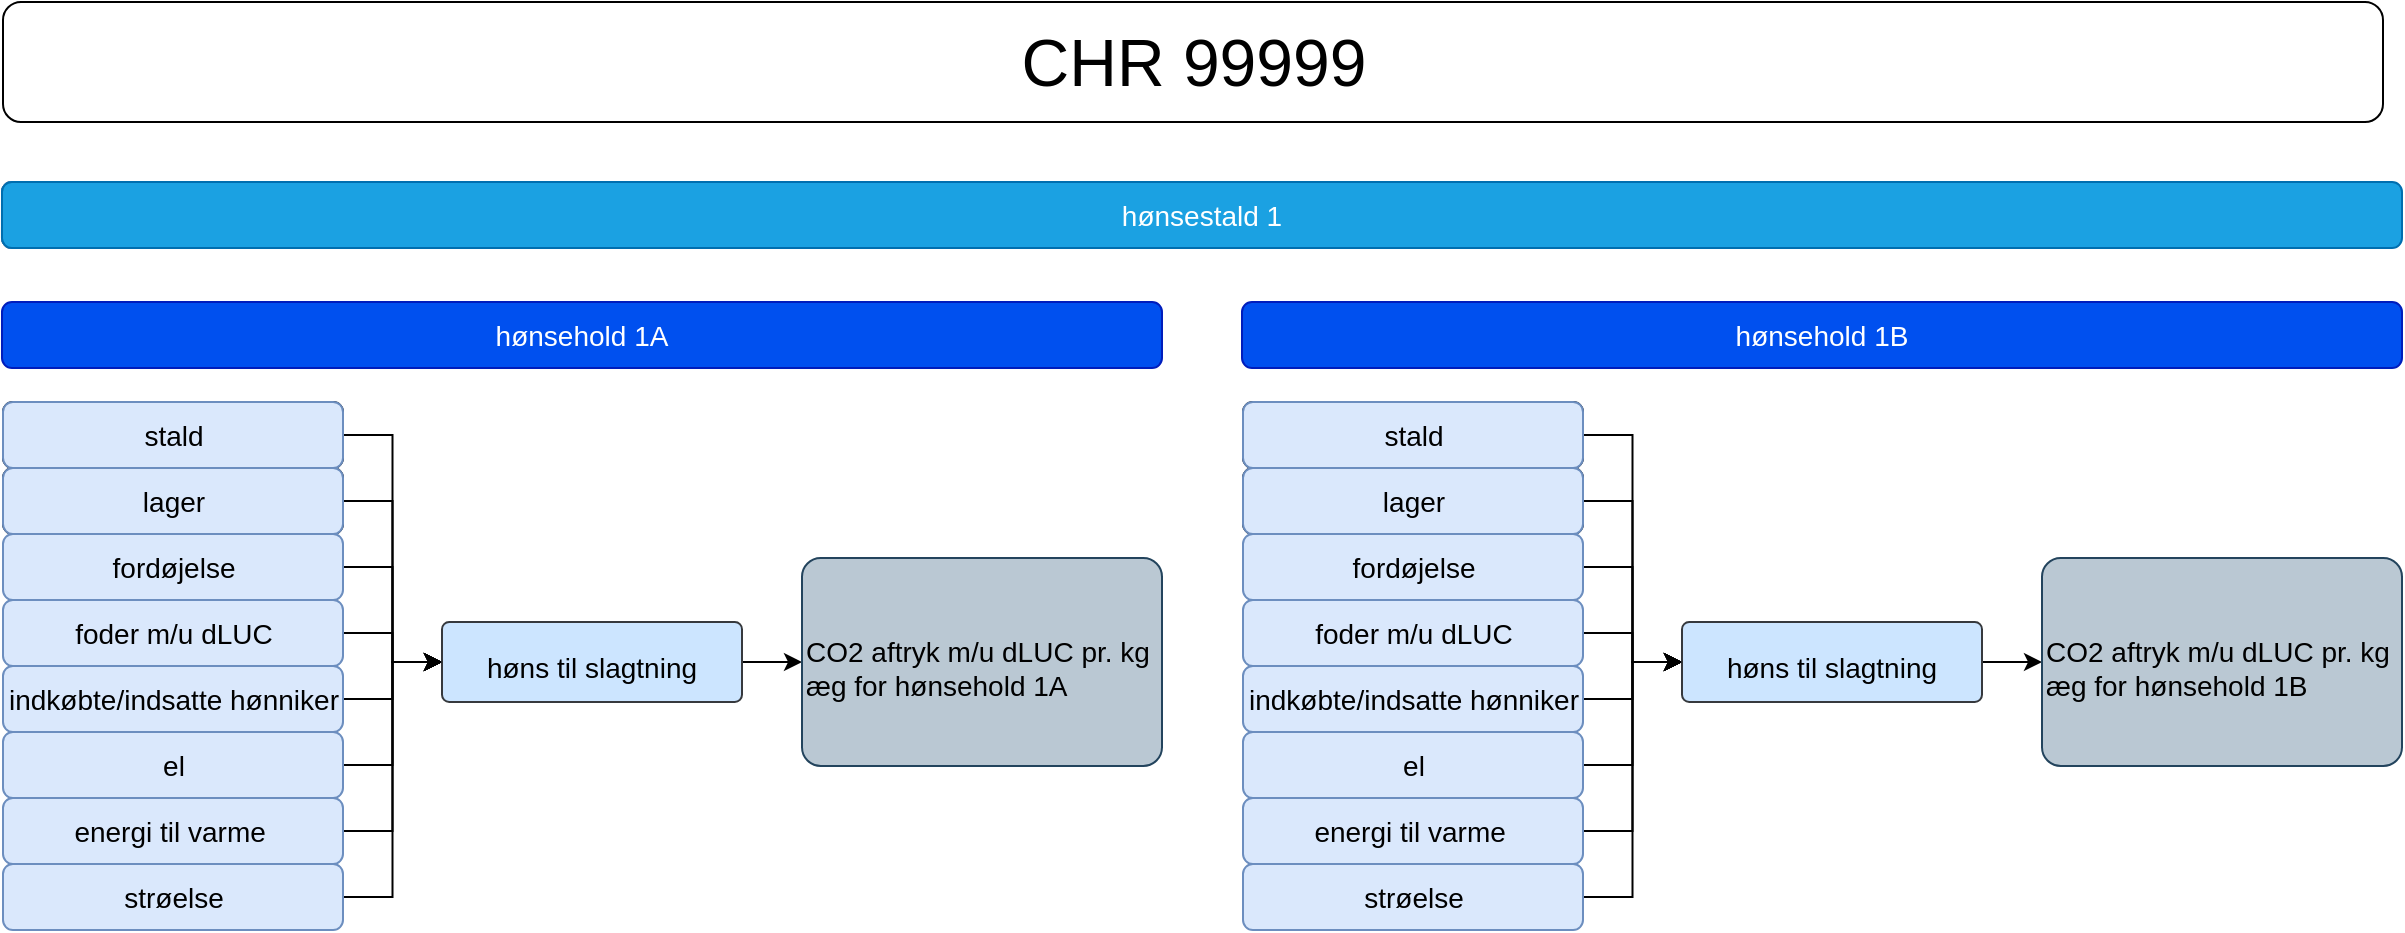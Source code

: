 <mxfile version="24.5.4" type="github">
  <diagram name="Page-1" id="XDCtbtASlXS_YT51vHEX">
    <mxGraphModel dx="2066" dy="3497" grid="1" gridSize="10" guides="1" tooltips="1" connect="1" arrows="1" fold="1" page="1" pageScale="1" pageWidth="827" pageHeight="1169" math="0" shadow="0">
      <root>
        <mxCell id="0" />
        <mxCell id="1" parent="0" />
        <mxCell id="gKxkxAgpOthJmsAPkl-F-1" value="&lt;font style=&quot;font-size: 33px;&quot;&gt;CHR 99999&lt;/font&gt;" style="rounded=1;whiteSpace=wrap;html=1;align=center;" vertex="1" parent="1">
          <mxGeometry x="90.5" y="-2170" width="1190" height="60" as="geometry" />
        </mxCell>
        <mxCell id="gKxkxAgpOthJmsAPkl-F-2" value="&lt;font style=&quot;font-size: 14px;&quot;&gt;slagtekylling stald 1&lt;/font&gt;" style="rounded=1;whiteSpace=wrap;html=1;fontSize=33;align=center;" vertex="1" parent="1">
          <mxGeometry x="90" y="-2080" width="170" height="33" as="geometry" />
        </mxCell>
        <mxCell id="gKxkxAgpOthJmsAPkl-F-3" value="&lt;font style=&quot;font-size: 14px;&quot;&gt;slagtekylling stald 1&lt;/font&gt;" style="rounded=1;whiteSpace=wrap;html=1;fontSize=33;fillColor=#dae8fc;strokeColor=#6c8ebf;align=center;" vertex="1" parent="1">
          <mxGeometry x="90" y="-2080" width="170" height="33" as="geometry" />
        </mxCell>
        <mxCell id="gKxkxAgpOthJmsAPkl-F-4" value="&lt;font style=&quot;font-size: 14px;&quot;&gt;slagtekylling stald 1&lt;/font&gt;" style="rounded=1;whiteSpace=wrap;html=1;fontSize=33;fillColor=#dae8fc;strokeColor=#6c8ebf;align=center;" vertex="1" parent="1">
          <mxGeometry x="90" y="-2080" width="170" height="33" as="geometry" />
        </mxCell>
        <mxCell id="gKxkxAgpOthJmsAPkl-F-5" value="&lt;font style=&quot;font-size: 14px;&quot;&gt;hønsestald 1&lt;/font&gt;" style="rounded=1;whiteSpace=wrap;html=1;fontSize=33;fillColor=#1ba1e2;strokeColor=#006EAF;fontColor=#ffffff;align=center;verticalAlign=bottom;" vertex="1" parent="1">
          <mxGeometry x="90" y="-2080" width="1200" height="33" as="geometry" />
        </mxCell>
        <mxCell id="gKxkxAgpOthJmsAPkl-F-6" style="edgeStyle=orthogonalEdgeStyle;rounded=0;orthogonalLoop=1;jettySize=auto;html=1;exitX=1;exitY=0.5;exitDx=0;exitDy=0;entryX=0;entryY=0.5;entryDx=0;entryDy=0;" edge="1" parent="1" source="gKxkxAgpOthJmsAPkl-F-7" target="gKxkxAgpOthJmsAPkl-F-23">
          <mxGeometry relative="1" as="geometry" />
        </mxCell>
        <mxCell id="gKxkxAgpOthJmsAPkl-F-7" value="&lt;font style=&quot;font-size: 14px;&quot;&gt;el&lt;/font&gt;" style="rounded=1;whiteSpace=wrap;html=1;fontSize=33;fillColor=#dae8fc;strokeColor=#6c8ebf;align=center;verticalAlign=bottom;" vertex="1" parent="1">
          <mxGeometry x="90.5" y="-1805" width="170" height="33" as="geometry" />
        </mxCell>
        <mxCell id="gKxkxAgpOthJmsAPkl-F-8" style="edgeStyle=orthogonalEdgeStyle;rounded=0;orthogonalLoop=1;jettySize=auto;html=1;exitX=1;exitY=0.5;exitDx=0;exitDy=0;entryX=0;entryY=0.5;entryDx=0;entryDy=0;" edge="1" parent="1" source="gKxkxAgpOthJmsAPkl-F-9" target="gKxkxAgpOthJmsAPkl-F-23">
          <mxGeometry relative="1" as="geometry" />
        </mxCell>
        <mxCell id="gKxkxAgpOthJmsAPkl-F-9" value="&lt;font style=&quot;font-size: 14px;&quot;&gt;energi til varme&amp;nbsp;&lt;/font&gt;" style="rounded=1;whiteSpace=wrap;html=1;fontSize=33;fillColor=#dae8fc;strokeColor=#6c8ebf;align=center;verticalAlign=bottom;" vertex="1" parent="1">
          <mxGeometry x="90.5" y="-1772" width="170" height="33" as="geometry" />
        </mxCell>
        <mxCell id="gKxkxAgpOthJmsAPkl-F-10" value="&lt;font style=&quot;font-size: 14px;&quot;&gt;stald&amp;nbsp;&lt;/font&gt;" style="rounded=1;whiteSpace=wrap;html=1;fontSize=33;align=center;" vertex="1" parent="1">
          <mxGeometry x="90.5" y="-1970" width="170" height="33" as="geometry" />
        </mxCell>
        <mxCell id="gKxkxAgpOthJmsAPkl-F-11" value="&lt;font style=&quot;font-size: 14px;&quot;&gt;lager&lt;/font&gt;&lt;span style=&quot;color: rgba(0, 0, 0, 0); font-family: monospace; font-size: 0px;&quot;&gt;%3CmxGraphModel%3E%3Croot%3E%3CmxCell%20id%3D%220%22%2F%3E%3CmxCell%20id%3D%221%22%20parent%3D%220%22%2F%3E%3CmxCell%20id%3D%222%22%20value%3D%22%26lt%3Bfont%20style%3D%26quot%3Bfont-size%3A%2014px%3B%26quot%3B%26gt%3Bslagtekylling%20stald%201%26lt%3B%2Ffont%26gt%3B%22%20style%3D%22rounded%3D1%3BwhiteSpace%3Dwrap%3Bhtml%3D1%3BfontSize%3D33%3B%22%20vertex%3D%221%22%20parent%3D%221%22%3E%3CmxGeometry%20x%3D%2270%22%20y%3D%22-1730%22%20width%3D%22170%22%20height%3D%2233%22%20as%3D%22geometry%22%2F%3E%3C%2FmxCell%3E%3C%2Froot%3E%3C%2FmxGraphModel%3E&lt;/span&gt;" style="rounded=1;whiteSpace=wrap;html=1;fontSize=33;align=center;" vertex="1" parent="1">
          <mxGeometry x="90.5" y="-1937" width="170" height="33" as="geometry" />
        </mxCell>
        <mxCell id="gKxkxAgpOthJmsAPkl-F-12" style="edgeStyle=orthogonalEdgeStyle;rounded=0;orthogonalLoop=1;jettySize=auto;html=1;exitX=1;exitY=0.5;exitDx=0;exitDy=0;entryX=0;entryY=0.5;entryDx=0;entryDy=0;" edge="1" parent="1" source="gKxkxAgpOthJmsAPkl-F-13" target="gKxkxAgpOthJmsAPkl-F-23">
          <mxGeometry relative="1" as="geometry" />
        </mxCell>
        <mxCell id="gKxkxAgpOthJmsAPkl-F-13" value="&lt;font style=&quot;font-size: 14px;&quot;&gt;fordøjelse&lt;/font&gt;" style="rounded=1;whiteSpace=wrap;html=1;fontSize=33;fillColor=#dae8fc;strokeColor=#6c8ebf;align=center;verticalAlign=bottom;" vertex="1" parent="1">
          <mxGeometry x="90.5" y="-1904" width="170" height="33" as="geometry" />
        </mxCell>
        <mxCell id="gKxkxAgpOthJmsAPkl-F-14" style="edgeStyle=orthogonalEdgeStyle;rounded=0;orthogonalLoop=1;jettySize=auto;html=1;exitX=1;exitY=0.5;exitDx=0;exitDy=0;entryX=0;entryY=0.5;entryDx=0;entryDy=0;" edge="1" parent="1" source="gKxkxAgpOthJmsAPkl-F-15" target="gKxkxAgpOthJmsAPkl-F-23">
          <mxGeometry relative="1" as="geometry" />
        </mxCell>
        <mxCell id="gKxkxAgpOthJmsAPkl-F-15" value="&lt;font style=&quot;font-size: 14px;&quot;&gt;foder m/u dLUC&lt;/font&gt;" style="rounded=1;whiteSpace=wrap;html=1;fontSize=33;fillColor=#dae8fc;strokeColor=#6c8ebf;align=center;verticalAlign=bottom;" vertex="1" parent="1">
          <mxGeometry x="90.5" y="-1871" width="170" height="33" as="geometry" />
        </mxCell>
        <mxCell id="gKxkxAgpOthJmsAPkl-F-16" style="edgeStyle=orthogonalEdgeStyle;rounded=0;orthogonalLoop=1;jettySize=auto;html=1;exitX=1;exitY=0.5;exitDx=0;exitDy=0;" edge="1" parent="1" source="gKxkxAgpOthJmsAPkl-F-17" target="gKxkxAgpOthJmsAPkl-F-23">
          <mxGeometry relative="1" as="geometry" />
        </mxCell>
        <mxCell id="gKxkxAgpOthJmsAPkl-F-17" value="&lt;span style=&quot;font-size: 14px;&quot;&gt;indkøbte/indsatte hønniker&lt;/span&gt;" style="rounded=1;whiteSpace=wrap;html=1;fontSize=33;fillColor=#dae8fc;strokeColor=#6c8ebf;align=center;verticalAlign=bottom;" vertex="1" parent="1">
          <mxGeometry x="90.5" y="-1838" width="170" height="33" as="geometry" />
        </mxCell>
        <mxCell id="gKxkxAgpOthJmsAPkl-F-18" style="edgeStyle=orthogonalEdgeStyle;rounded=0;orthogonalLoop=1;jettySize=auto;html=1;entryX=0;entryY=0.5;entryDx=0;entryDy=0;" edge="1" parent="1" source="gKxkxAgpOthJmsAPkl-F-19" target="gKxkxAgpOthJmsAPkl-F-23">
          <mxGeometry relative="1" as="geometry" />
        </mxCell>
        <mxCell id="gKxkxAgpOthJmsAPkl-F-19" value="&lt;font style=&quot;font-size: 14px;&quot;&gt;stald&lt;/font&gt;" style="rounded=1;whiteSpace=wrap;html=1;fontSize=33;fillColor=#dae8fc;strokeColor=#6c8ebf;align=center;verticalAlign=bottom;" vertex="1" parent="1">
          <mxGeometry x="90.5" y="-1970" width="170" height="33" as="geometry" />
        </mxCell>
        <mxCell id="gKxkxAgpOthJmsAPkl-F-20" style="edgeStyle=orthogonalEdgeStyle;rounded=0;orthogonalLoop=1;jettySize=auto;html=1;exitX=1;exitY=0.5;exitDx=0;exitDy=0;entryX=0;entryY=0.5;entryDx=0;entryDy=0;" edge="1" parent="1" source="gKxkxAgpOthJmsAPkl-F-21" target="gKxkxAgpOthJmsAPkl-F-23">
          <mxGeometry relative="1" as="geometry" />
        </mxCell>
        <mxCell id="gKxkxAgpOthJmsAPkl-F-21" value="&lt;font style=&quot;font-size: 14px;&quot;&gt;lager&lt;/font&gt;&lt;span style=&quot;color: rgba(0, 0, 0, 0); font-family: monospace; font-size: 0px;&quot;&gt;%3CmxGraphModel%3E%3Croot%3E%3CmxCell%20id%3D%220%22%2F%3E%3CmxCell%20id%3D%221%22%20parent%3D%220%22%2F%3E%3CmxCell%20id%3D%222%22%20value%3D%22%26lt%3Bfont%20style%3D%26quot%3Bfont-size%3A%2014px%3B%26quot%3B%26gt%3Bslagtekylling%20stald%201%26lt%3B%2Ffont%26gt%3B%22%20style%3D%22rounded%3D1%3BwhiteSpace%3Dwrap%3Bhtml%3D1%3BfontSize%3D33%3B%22%20vertex%3D%221%22%20parent%3D%221%22%3E%3CmxGeometry%20x%3D%2270%22%20y%3D%22-1730%22%20width%3D%22170%22%20height%3D%2233%22%20as%3D%22geometry%22%2F%3E%3C%2FmxCell%3E%3C%2Froot%3E%3C%2FmxGraphModel%3E&lt;/span&gt;" style="rounded=1;whiteSpace=wrap;html=1;fontSize=33;fillColor=#dae8fc;strokeColor=#6c8ebf;align=center;verticalAlign=bottom;" vertex="1" parent="1">
          <mxGeometry x="90.5" y="-1937" width="170" height="33" as="geometry" />
        </mxCell>
        <mxCell id="gKxkxAgpOthJmsAPkl-F-22" value="" style="edgeStyle=orthogonalEdgeStyle;rounded=0;orthogonalLoop=1;jettySize=auto;html=1;" edge="1" parent="1" source="gKxkxAgpOthJmsAPkl-F-23" target="gKxkxAgpOthJmsAPkl-F-27">
          <mxGeometry relative="1" as="geometry" />
        </mxCell>
        <mxCell id="gKxkxAgpOthJmsAPkl-F-23" value="&lt;p style=&quot;line-height: 30%;&quot;&gt;&lt;span style=&quot;font-size: 14px;&quot;&gt;høns til slagtning&lt;/span&gt;&lt;br&gt;&lt;/p&gt;" style="rounded=1;whiteSpace=wrap;html=1;fontSize=33;fillColor=#cce5ff;strokeColor=#36393d;arcSize=9;align=center;verticalAlign=middle;" vertex="1" parent="1">
          <mxGeometry x="310" y="-1860" width="150" height="40" as="geometry" />
        </mxCell>
        <mxCell id="gKxkxAgpOthJmsAPkl-F-24" style="edgeStyle=orthogonalEdgeStyle;rounded=0;orthogonalLoop=1;jettySize=auto;html=1;entryX=0;entryY=0.5;entryDx=0;entryDy=0;" edge="1" parent="1" source="gKxkxAgpOthJmsAPkl-F-25" target="gKxkxAgpOthJmsAPkl-F-23">
          <mxGeometry relative="1" as="geometry" />
        </mxCell>
        <mxCell id="gKxkxAgpOthJmsAPkl-F-25" value="&lt;font style=&quot;font-size: 14px;&quot;&gt;strøelse&lt;/font&gt;" style="rounded=1;whiteSpace=wrap;html=1;fontSize=33;fillColor=#dae8fc;strokeColor=#6c8ebf;align=center;verticalAlign=bottom;" vertex="1" parent="1">
          <mxGeometry x="90.5" y="-1739" width="170" height="33" as="geometry" />
        </mxCell>
        <mxCell id="gKxkxAgpOthJmsAPkl-F-26" style="edgeStyle=orthogonalEdgeStyle;rounded=0;orthogonalLoop=1;jettySize=auto;html=1;exitX=0.5;exitY=1;exitDx=0;exitDy=0;" edge="1" parent="1" source="gKxkxAgpOthJmsAPkl-F-23" target="gKxkxAgpOthJmsAPkl-F-23">
          <mxGeometry relative="1" as="geometry" />
        </mxCell>
        <mxCell id="gKxkxAgpOthJmsAPkl-F-27" value="&lt;p style=&quot;line-height: 30%;&quot;&gt;&lt;span style=&quot;font-size: 14px;&quot;&gt;CO2 aftryk m/u dLUC pr. kg æg for hønsehold 1A&lt;/span&gt;&lt;br&gt;&lt;/p&gt;" style="rounded=1;whiteSpace=wrap;html=1;fontSize=33;fillColor=#bac8d3;strokeColor=#23445d;arcSize=9;align=left;verticalAlign=middle;" vertex="1" parent="1">
          <mxGeometry x="490" y="-1892" width="180" height="104" as="geometry" />
        </mxCell>
        <mxCell id="gKxkxAgpOthJmsAPkl-F-28" value="&lt;font style=&quot;font-size: 14px;&quot;&gt;hønsehold 1A&lt;/font&gt;" style="rounded=1;whiteSpace=wrap;html=1;fontSize=33;fillColor=#0050ef;strokeColor=#001DBC;align=center;verticalAlign=bottom;fontColor=#ffffff;" vertex="1" parent="1">
          <mxGeometry x="90" y="-2020" width="580" height="33" as="geometry" />
        </mxCell>
        <mxCell id="gKxkxAgpOthJmsAPkl-F-29" style="edgeStyle=orthogonalEdgeStyle;rounded=0;orthogonalLoop=1;jettySize=auto;html=1;exitX=1;exitY=0.5;exitDx=0;exitDy=0;entryX=0;entryY=0.5;entryDx=0;entryDy=0;" edge="1" parent="1" source="gKxkxAgpOthJmsAPkl-F-30" target="gKxkxAgpOthJmsAPkl-F-46">
          <mxGeometry relative="1" as="geometry" />
        </mxCell>
        <mxCell id="gKxkxAgpOthJmsAPkl-F-30" value="&lt;font style=&quot;font-size: 14px;&quot;&gt;el&lt;/font&gt;" style="rounded=1;whiteSpace=wrap;html=1;fontSize=33;fillColor=#dae8fc;strokeColor=#6c8ebf;align=center;verticalAlign=bottom;" vertex="1" parent="1">
          <mxGeometry x="710.5" y="-1805" width="170" height="33" as="geometry" />
        </mxCell>
        <mxCell id="gKxkxAgpOthJmsAPkl-F-31" style="edgeStyle=orthogonalEdgeStyle;rounded=0;orthogonalLoop=1;jettySize=auto;html=1;exitX=1;exitY=0.5;exitDx=0;exitDy=0;entryX=0;entryY=0.5;entryDx=0;entryDy=0;" edge="1" parent="1" source="gKxkxAgpOthJmsAPkl-F-32" target="gKxkxAgpOthJmsAPkl-F-46">
          <mxGeometry relative="1" as="geometry" />
        </mxCell>
        <mxCell id="gKxkxAgpOthJmsAPkl-F-32" value="&lt;font style=&quot;font-size: 14px;&quot;&gt;energi til varme&amp;nbsp;&lt;/font&gt;" style="rounded=1;whiteSpace=wrap;html=1;fontSize=33;fillColor=#dae8fc;strokeColor=#6c8ebf;align=center;verticalAlign=bottom;" vertex="1" parent="1">
          <mxGeometry x="710.5" y="-1772" width="170" height="33" as="geometry" />
        </mxCell>
        <mxCell id="gKxkxAgpOthJmsAPkl-F-33" value="&lt;font style=&quot;font-size: 14px;&quot;&gt;stald&amp;nbsp;&lt;/font&gt;" style="rounded=1;whiteSpace=wrap;html=1;fontSize=33;align=center;" vertex="1" parent="1">
          <mxGeometry x="710.5" y="-1970" width="170" height="33" as="geometry" />
        </mxCell>
        <mxCell id="gKxkxAgpOthJmsAPkl-F-34" value="&lt;font style=&quot;font-size: 14px;&quot;&gt;lager&lt;/font&gt;&lt;span style=&quot;color: rgba(0, 0, 0, 0); font-family: monospace; font-size: 0px;&quot;&gt;%3CmxGraphModel%3E%3Croot%3E%3CmxCell%20id%3D%220%22%2F%3E%3CmxCell%20id%3D%221%22%20parent%3D%220%22%2F%3E%3CmxCell%20id%3D%222%22%20value%3D%22%26lt%3Bfont%20style%3D%26quot%3Bfont-size%3A%2014px%3B%26quot%3B%26gt%3Bslagtekylling%20stald%201%26lt%3B%2Ffont%26gt%3B%22%20style%3D%22rounded%3D1%3BwhiteSpace%3Dwrap%3Bhtml%3D1%3BfontSize%3D33%3B%22%20vertex%3D%221%22%20parent%3D%221%22%3E%3CmxGeometry%20x%3D%2270%22%20y%3D%22-1730%22%20width%3D%22170%22%20height%3D%2233%22%20as%3D%22geometry%22%2F%3E%3C%2FmxCell%3E%3C%2Froot%3E%3C%2FmxGraphModel%3E&lt;/span&gt;" style="rounded=1;whiteSpace=wrap;html=1;fontSize=33;align=center;" vertex="1" parent="1">
          <mxGeometry x="710.5" y="-1937" width="170" height="33" as="geometry" />
        </mxCell>
        <mxCell id="gKxkxAgpOthJmsAPkl-F-35" style="edgeStyle=orthogonalEdgeStyle;rounded=0;orthogonalLoop=1;jettySize=auto;html=1;exitX=1;exitY=0.5;exitDx=0;exitDy=0;entryX=0;entryY=0.5;entryDx=0;entryDy=0;" edge="1" parent="1" source="gKxkxAgpOthJmsAPkl-F-36" target="gKxkxAgpOthJmsAPkl-F-46">
          <mxGeometry relative="1" as="geometry" />
        </mxCell>
        <mxCell id="gKxkxAgpOthJmsAPkl-F-36" value="&lt;font style=&quot;font-size: 14px;&quot;&gt;fordøjelse&lt;/font&gt;" style="rounded=1;whiteSpace=wrap;html=1;fontSize=33;fillColor=#dae8fc;strokeColor=#6c8ebf;align=center;verticalAlign=bottom;" vertex="1" parent="1">
          <mxGeometry x="710.5" y="-1904" width="170" height="33" as="geometry" />
        </mxCell>
        <mxCell id="gKxkxAgpOthJmsAPkl-F-37" style="edgeStyle=orthogonalEdgeStyle;rounded=0;orthogonalLoop=1;jettySize=auto;html=1;exitX=1;exitY=0.5;exitDx=0;exitDy=0;entryX=0;entryY=0.5;entryDx=0;entryDy=0;" edge="1" parent="1" source="gKxkxAgpOthJmsAPkl-F-38" target="gKxkxAgpOthJmsAPkl-F-46">
          <mxGeometry relative="1" as="geometry" />
        </mxCell>
        <mxCell id="gKxkxAgpOthJmsAPkl-F-38" value="&lt;font style=&quot;font-size: 14px;&quot;&gt;foder m/u dLUC&lt;/font&gt;" style="rounded=1;whiteSpace=wrap;html=1;fontSize=33;fillColor=#dae8fc;strokeColor=#6c8ebf;align=center;verticalAlign=bottom;" vertex="1" parent="1">
          <mxGeometry x="710.5" y="-1871" width="170" height="33" as="geometry" />
        </mxCell>
        <mxCell id="gKxkxAgpOthJmsAPkl-F-39" style="edgeStyle=orthogonalEdgeStyle;rounded=0;orthogonalLoop=1;jettySize=auto;html=1;exitX=1;exitY=0.5;exitDx=0;exitDy=0;" edge="1" parent="1" source="gKxkxAgpOthJmsAPkl-F-40" target="gKxkxAgpOthJmsAPkl-F-46">
          <mxGeometry relative="1" as="geometry" />
        </mxCell>
        <mxCell id="gKxkxAgpOthJmsAPkl-F-40" value="&lt;span style=&quot;font-size: 14px;&quot;&gt;indkøbte/indsatte hønniker&lt;/span&gt;" style="rounded=1;whiteSpace=wrap;html=1;fontSize=33;fillColor=#dae8fc;strokeColor=#6c8ebf;align=center;verticalAlign=bottom;" vertex="1" parent="1">
          <mxGeometry x="710.5" y="-1838" width="170" height="33" as="geometry" />
        </mxCell>
        <mxCell id="gKxkxAgpOthJmsAPkl-F-41" style="edgeStyle=orthogonalEdgeStyle;rounded=0;orthogonalLoop=1;jettySize=auto;html=1;entryX=0;entryY=0.5;entryDx=0;entryDy=0;" edge="1" parent="1" source="gKxkxAgpOthJmsAPkl-F-42" target="gKxkxAgpOthJmsAPkl-F-46">
          <mxGeometry relative="1" as="geometry" />
        </mxCell>
        <mxCell id="gKxkxAgpOthJmsAPkl-F-42" value="&lt;font style=&quot;font-size: 14px;&quot;&gt;stald&lt;/font&gt;" style="rounded=1;whiteSpace=wrap;html=1;fontSize=33;fillColor=#dae8fc;strokeColor=#6c8ebf;align=center;verticalAlign=bottom;" vertex="1" parent="1">
          <mxGeometry x="710.5" y="-1970" width="170" height="33" as="geometry" />
        </mxCell>
        <mxCell id="gKxkxAgpOthJmsAPkl-F-43" style="edgeStyle=orthogonalEdgeStyle;rounded=0;orthogonalLoop=1;jettySize=auto;html=1;exitX=1;exitY=0.5;exitDx=0;exitDy=0;entryX=0;entryY=0.5;entryDx=0;entryDy=0;" edge="1" parent="1" source="gKxkxAgpOthJmsAPkl-F-44" target="gKxkxAgpOthJmsAPkl-F-46">
          <mxGeometry relative="1" as="geometry" />
        </mxCell>
        <mxCell id="gKxkxAgpOthJmsAPkl-F-44" value="&lt;font style=&quot;font-size: 14px;&quot;&gt;lager&lt;/font&gt;&lt;span style=&quot;color: rgba(0, 0, 0, 0); font-family: monospace; font-size: 0px;&quot;&gt;%3CmxGraphModel%3E%3Croot%3E%3CmxCell%20id%3D%220%22%2F%3E%3CmxCell%20id%3D%221%22%20parent%3D%220%22%2F%3E%3CmxCell%20id%3D%222%22%20value%3D%22%26lt%3Bfont%20style%3D%26quot%3Bfont-size%3A%2014px%3B%26quot%3B%26gt%3Bslagtekylling%20stald%201%26lt%3B%2Ffont%26gt%3B%22%20style%3D%22rounded%3D1%3BwhiteSpace%3Dwrap%3Bhtml%3D1%3BfontSize%3D33%3B%22%20vertex%3D%221%22%20parent%3D%221%22%3E%3CmxGeometry%20x%3D%2270%22%20y%3D%22-1730%22%20width%3D%22170%22%20height%3D%2233%22%20as%3D%22geometry%22%2F%3E%3C%2FmxCell%3E%3C%2Froot%3E%3C%2FmxGraphModel%3E&lt;/span&gt;" style="rounded=1;whiteSpace=wrap;html=1;fontSize=33;fillColor=#dae8fc;strokeColor=#6c8ebf;align=center;verticalAlign=bottom;" vertex="1" parent="1">
          <mxGeometry x="710.5" y="-1937" width="170" height="33" as="geometry" />
        </mxCell>
        <mxCell id="gKxkxAgpOthJmsAPkl-F-45" value="" style="edgeStyle=orthogonalEdgeStyle;rounded=0;orthogonalLoop=1;jettySize=auto;html=1;" edge="1" parent="1" source="gKxkxAgpOthJmsAPkl-F-46" target="gKxkxAgpOthJmsAPkl-F-50">
          <mxGeometry relative="1" as="geometry" />
        </mxCell>
        <mxCell id="gKxkxAgpOthJmsAPkl-F-46" value="&lt;p style=&quot;line-height: 30%;&quot;&gt;&lt;span style=&quot;font-size: 14px;&quot;&gt;høns til slagtning&lt;/span&gt;&lt;br&gt;&lt;/p&gt;" style="rounded=1;whiteSpace=wrap;html=1;fontSize=33;fillColor=#cce5ff;strokeColor=#36393d;arcSize=9;align=center;verticalAlign=middle;" vertex="1" parent="1">
          <mxGeometry x="930" y="-1860" width="150" height="40" as="geometry" />
        </mxCell>
        <mxCell id="gKxkxAgpOthJmsAPkl-F-47" style="edgeStyle=orthogonalEdgeStyle;rounded=0;orthogonalLoop=1;jettySize=auto;html=1;entryX=0;entryY=0.5;entryDx=0;entryDy=0;" edge="1" parent="1" source="gKxkxAgpOthJmsAPkl-F-48" target="gKxkxAgpOthJmsAPkl-F-46">
          <mxGeometry relative="1" as="geometry" />
        </mxCell>
        <mxCell id="gKxkxAgpOthJmsAPkl-F-48" value="&lt;font style=&quot;font-size: 14px;&quot;&gt;strøelse&lt;/font&gt;" style="rounded=1;whiteSpace=wrap;html=1;fontSize=33;fillColor=#dae8fc;strokeColor=#6c8ebf;align=center;verticalAlign=bottom;" vertex="1" parent="1">
          <mxGeometry x="710.5" y="-1739" width="170" height="33" as="geometry" />
        </mxCell>
        <mxCell id="gKxkxAgpOthJmsAPkl-F-49" style="edgeStyle=orthogonalEdgeStyle;rounded=0;orthogonalLoop=1;jettySize=auto;html=1;exitX=0.5;exitY=1;exitDx=0;exitDy=0;" edge="1" parent="1" source="gKxkxAgpOthJmsAPkl-F-46" target="gKxkxAgpOthJmsAPkl-F-46">
          <mxGeometry relative="1" as="geometry" />
        </mxCell>
        <mxCell id="gKxkxAgpOthJmsAPkl-F-50" value="&lt;p style=&quot;line-height: 30%;&quot;&gt;&lt;span style=&quot;font-size: 14px;&quot;&gt;CO2 aftryk m/u dLUC pr. kg æg for hønsehold 1B&lt;/span&gt;&lt;br&gt;&lt;/p&gt;" style="rounded=1;whiteSpace=wrap;html=1;fontSize=33;fillColor=#bac8d3;strokeColor=#23445d;arcSize=9;align=left;verticalAlign=middle;" vertex="1" parent="1">
          <mxGeometry x="1110" y="-1892" width="180" height="104" as="geometry" />
        </mxCell>
        <mxCell id="gKxkxAgpOthJmsAPkl-F-51" value="&lt;font style=&quot;font-size: 14px;&quot;&gt;hønsehold 1B&lt;/font&gt;" style="rounded=1;whiteSpace=wrap;html=1;fontSize=33;fillColor=#0050ef;strokeColor=#001DBC;fontColor=#ffffff;align=center;verticalAlign=bottom;" vertex="1" parent="1">
          <mxGeometry x="710" y="-2020" width="580" height="33" as="geometry" />
        </mxCell>
      </root>
    </mxGraphModel>
  </diagram>
</mxfile>
